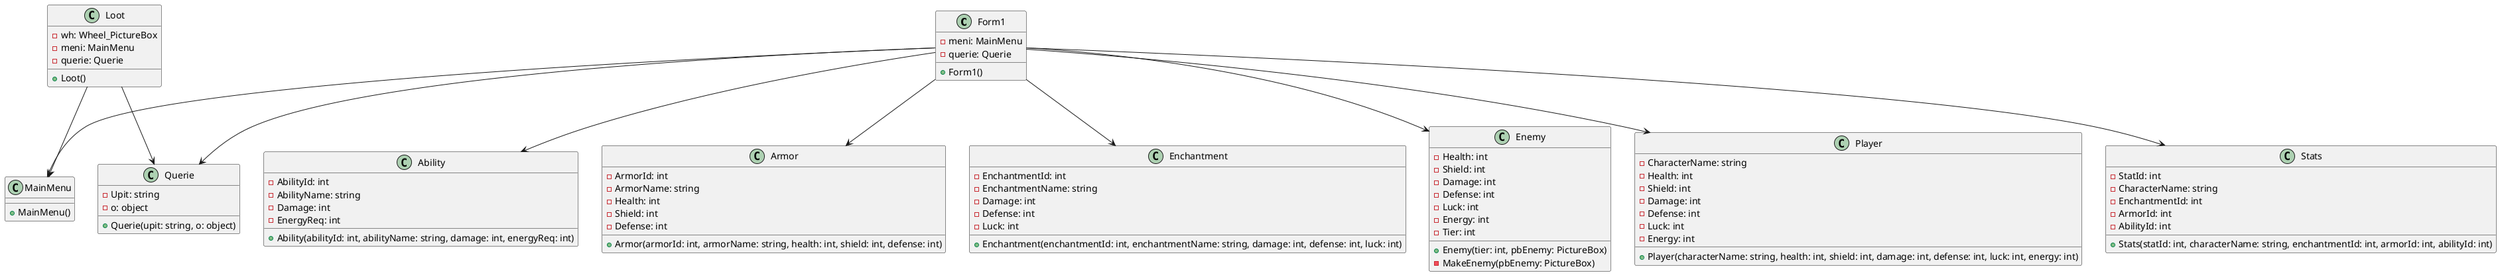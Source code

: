 ﻿@startuml
class Form1 {
    +Form1()
    -meni: MainMenu
    -querie: Querie
}
class Loot {
    +Loot()
    -wh: Wheel_PictureBox
    -meni: MainMenu
    -querie: Querie
}
class MainMenu {
    +MainMenu()
}
class Ability {
    +Ability(abilityId: int, abilityName: string, damage: int, energyReq: int)
    -AbilityId: int
    -AbilityName: string
    -Damage: int
    -EnergyReq: int
}
class Armor {
    +Armor(armorId: int, armorName: string, health: int, shield: int, defense: int)
    -ArmorId: int
    -ArmorName: string
    -Health: int
    -Shield: int
    -Defense: int
}
class Enchantment {
    +Enchantment(enchantmentId: int, enchantmentName: string, damage: int, defense: int, luck: int)
    -EnchantmentId: int
    -EnchantmentName: string
    -Damage: int
    -Defense: int
    -Luck: int
}
class Enemy {
    +Enemy(tier: int, pbEnemy: PictureBox)
    -Health: int
    -Shield: int
    -Damage: int
    -Defense: int
    -Luck: int
    -Energy: int
    -Tier: int
    -MakeEnemy(pbEnemy: PictureBox)
}
class Player {
    +Player(characterName: string, health: int, shield: int, damage: int, defense: int, luck: int, energy: int)
    -CharacterName: string
    -Health: int
    -Shield: int
    -Damage: int
    -Defense: int
    -Luck: int
    -Energy: int
}
class Querie {
    +Querie(upit: string, o: object)
    -Upit: string
    -o: object
}
class Stats {
    +Stats(statId: int, characterName: string, enchantmentId: int, armorId: int, abilityId: int)
    -StatId: int
    -CharacterName: string
    -EnchantmentId: int
    -ArmorId: int
    -AbilityId: int
}
Form1 --> MainMenu
Form1 --> Querie
Loot --> MainMenu
Loot --> Querie
Form1 --> Stats
Form1 --> Player
Form1 --> Enemy
Form1 --> Enchantment
Form1 --> Armor
Form1 --> Ability
@enduml